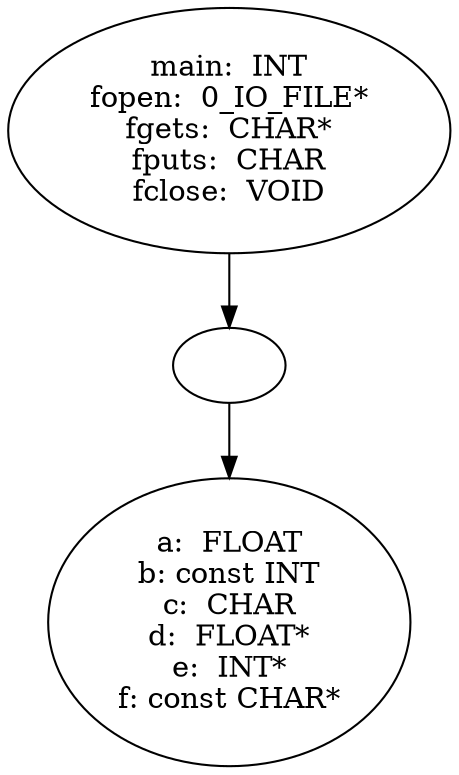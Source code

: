 digraph AST {
  "131770527799792" [label="main:  INT
fopen:  0_IO_FILE*
fgets:  CHAR*
fputs:  CHAR
fclose:  VOID"];
  "131770527799792" -> "131770527797440";
  "131770527797440" [label=""];
  "131770527797440" -> "131770527800704";
  "131770527800704" [label="a:  FLOAT
b: const INT
c:  CHAR
d:  FLOAT*
e:  INT*
f: const CHAR*"];
}
